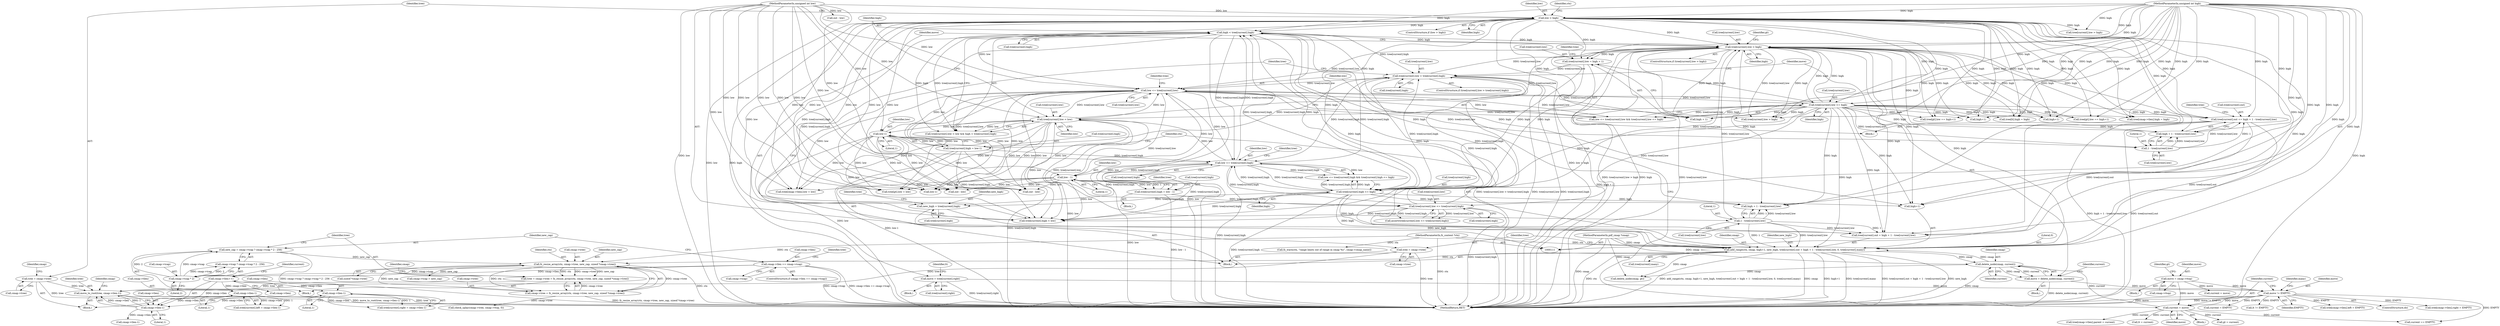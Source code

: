 digraph "0_ghostscript_f597300439e62f5e921f0d7b1e880b5c1a1f1607@API" {
"1000724" [label="(Call,move_to_root(tree, cmap->tlen-1))"];
"1000331" [label="(Call,tree = cmap->tree)"];
"1000585" [label="(Call,tree = cmap->tree = fz_resize_array(ctx, cmap->tree, new_cap, sizeof *cmap->tree))"];
"1000587" [label="(Call,cmap->tree = fz_resize_array(ctx, cmap->tree, new_cap, sizeof *cmap->tree))"];
"1000591" [label="(Call,fz_resize_array(ctx, cmap->tree, new_cap, sizeof *cmap->tree))"];
"1000303" [label="(Call,add_range(ctx, cmap, high+1, new_high, tree[current].out + high + 1 - tree[current].low, 0, tree[current].many))"];
"1000112" [label="(MethodParameterIn,fz_context *ctx)"];
"1000287" [label="(Call,new_high = tree[current].high)"];
"1000278" [label="(Call,high < tree[current].high)"];
"1000123" [label="(Call,low > high)"];
"1000114" [label="(MethodParameterIn,unsigned int low)"];
"1000115" [label="(MethodParameterIn,unsigned int high)"];
"1000337" [label="(Call,tree[current].low > high)"];
"1000208" [label="(Call,tree[current].low > tree[current].high)"];
"1000198" [label="(Call,tree[current].low = high + 1)"];
"1000175" [label="(Call,tree[current].low <= high)"];
"1000168" [label="(Call,low <= tree[current].low)"];
"1000300" [label="(Call,low-1)"];
"1000271" [label="(Call,tree[current].low < low)"];
"1000232" [label="(Call,low <= tree[current].high)"];
"1000257" [label="(Call,tree[current].low <= tree[current].high)"];
"1000247" [label="(Call,tree[current].high = low - 1)"];
"1000253" [label="(Call,low - 1)"];
"1000294" [label="(Call,tree[current].high = low-1)"];
"1000239" [label="(Call,tree[current].high <= high)"];
"1000318" [label="(Call,1 - tree[current].low)"];
"1000183" [label="(Call,tree[current].out += high + 1 - tree[current].low)"];
"1000191" [label="(Call,1 - tree[current].low)"];
"1000222" [label="(Call,delete_node(cmap, current))"];
"1000113" [label="(MethodParameterIn,pdf_cmap *cmap)"];
"1000163" [label="(Call,current = move)"];
"1000360" [label="(Call,move != EMPTY)"];
"1000220" [label="(Call,move = delete_node(cmap, current))"];
"1000350" [label="(Call,move = tree[current].right)"];
"1000145" [label="(Call,move = cmap->ttop)"];
"1000573" [label="(Call,new_cap = cmap->tcap ? cmap->tcap * 2 : 256)"];
"1000579" [label="(Call,cmap->tcap * 2)"];
"1000564" [label="(Call,cmap->tlen == cmap->tcap)"];
"1000134" [label="(Call,tree = cmap->tree)"];
"1000726" [label="(Call,cmap->tlen-1)"];
"1000698" [label="(Call,cmap->tlen-1)"];
"1000670" [label="(Call,cmap->tlen++)"];
"1000719" [label="(Call,cmap->tlen-1)"];
"1000224" [label="(Identifier,current)"];
"1000204" [label="(Call,high + 1)"];
"1000124" [label="(Identifier,low)"];
"1000226" [label="(Identifier,current)"];
"1000279" [label="(Identifier,high)"];
"1000277" [label="(Identifier,low)"];
"1000573" [label="(Call,new_cap = cmap->tcap ? cmap->tcap * 2 : 256)"];
"1000597" [label="(Call,sizeof *cmap->tree)"];
"1000544" [label="(Call,tree[gt].low = low)"];
"1000134" [label="(Call,tree = cmap->tree)"];
"1000727" [label="(Call,cmap->tlen)"];
"1000706" [label="(Call,tree[current].high < low)"];
"1000367" [label="(Call,current = move)"];
"1000685" [label="(Call,tree[current].low > high)"];
"1000406" [label="(Identifier,many)"];
"1000257" [label="(Call,tree[current].low <= tree[current].high)"];
"1000357" [label="(Call,lt = current)"];
"1000604" [label="(Identifier,cmap)"];
"1000272" [label="(Call,tree[current].low)"];
"1000442" [label="(Call,out - low)"];
"1000183" [label="(Call,tree[current].out += high + 1 - tree[current].low)"];
"1000127" [label="(Call,fz_warn(ctx, \"range limits out of range in cmap %s\", cmap->cmap_name))"];
"1000472" [label="(Call,high+1)"];
"1000201" [label="(Identifier,tree)"];
"1000302" [label="(Literal,1)"];
"1000233" [label="(Identifier,low)"];
"1000301" [label="(Identifier,low)"];
"1000135" [label="(Identifier,tree)"];
"1000675" [label="(Call,current == EMPTY)"];
"1000332" [label="(Identifier,tree)"];
"1000676" [label="(Identifier,current)"];
"1000260" [label="(Identifier,tree)"];
"1000519" [label="(Call,tree[gt].low == high+1)"];
"1000175" [label="(Call,tree[current].low <= high)"];
"1000371" [label="(Call,tree[current].low > high)"];
"1000362" [label="(Identifier,EMPTY)"];
"1000297" [label="(Identifier,tree)"];
"1000325" [label="(Literal,0)"];
"1000225" [label="(Call,current = EMPTY)"];
"1000246" [label="(Block,)"];
"1000181" [label="(Identifier,high)"];
"1000222" [label="(Call,delete_node(cmap, current))"];
"1000270" [label="(Call,tree[current].low < low && high < tree[current].high)"];
"1000316" [label="(Call,high + 1 - tree[current].low)"];
"1000199" [label="(Call,tree[current].low)"];
"1000165" [label="(Identifier,move)"];
"1000209" [label="(Call,tree[current].low)"];
"1000361" [label="(Identifier,move)"];
"1000258" [label="(Call,tree[current].low)"];
"1000596" [label="(Identifier,new_cap)"];
"1000336" [label="(ControlStructure,if (tree[current].low > high))"];
"1000564" [label="(Call,cmap->tlen == cmap->tcap)"];
"1000671" [label="(Call,cmap->tlen)"];
"1000592" [label="(Identifier,ctx)"];
"1000168" [label="(Call,low <= tree[current].low)"];
"1000123" [label="(Call,low > high)"];
"1000568" [label="(Call,cmap->tcap)"];
"1000152" [label="(Identifier,gt)"];
"1000253" [label="(Call,low - 1)"];
"1000115" [label="(MethodParameterIn,unsigned int high)"];
"1000565" [label="(Call,cmap->tlen)"];
"1000726" [label="(Call,cmap->tlen-1)"];
"1000119" [label="(Block,)"];
"1000333" [label="(Call,cmap->tree)"];
"1000198" [label="(Call,tree[current].low = high + 1)"];
"1000191" [label="(Call,1 - tree[current].low)"];
"1000699" [label="(Call,cmap->tlen)"];
"1000162" [label="(Block,)"];
"1000410" [label="(Call,lt != EMPTY)"];
"1000588" [label="(Call,cmap->tree)"];
"1000345" [label="(Call,gt = current)"];
"1000571" [label="(Block,)"];
"1000189" [label="(Call,high + 1 - tree[current].low)"];
"1000692" [label="(Call,tree[current].left = cmap->tlen-1)"];
"1000579" [label="(Call,cmap->tcap * 2)"];
"1000306" [label="(Call,high+1)"];
"1000326" [label="(Call,tree[current].many)"];
"1000733" [label="(Identifier,cmap)"];
"1000446" [label="(Call,tree[lt].high = high)"];
"1000242" [label="(Identifier,tree)"];
"1000742" [label="(Call,check_splay(cmap->tree, cmap->ttop, 0))"];
"1000245" [label="(Identifier,high)"];
"1000352" [label="(Call,tree[current].right)"];
"1000300" [label="(Call,low-1)"];
"1000303" [label="(Call,add_range(ctx, cmap, high+1, new_high, tree[current].out + high + 1 - tree[current].low, 0, tree[current].many))"];
"1000287" [label="(Call,new_high = tree[current].high)"];
"1000232" [label="(Call,low <= tree[current].high)"];
"1000350" [label="(Call,move = tree[current].right)"];
"1000713" [label="(Call,tree[current].right = cmap->tlen-1)"];
"1000305" [label="(Identifier,cmap)"];
"1000427" [label="(Call,low-1)"];
"1000634" [label="(Call,tree[cmap->tlen].parent = current)"];
"1000586" [label="(Identifier,tree)"];
"1000643" [label="(Call,tree[cmap->tlen].left = EMPTY)"];
"1000540" [label="(Call,out - low)"];
"1000169" [label="(Identifier,low)"];
"1000263" [label="(Call,tree[current].high)"];
"1000143" [label="(Block,)"];
"1000161" [label="(ControlStructure,do)"];
"1000254" [label="(Identifier,low)"];
"1000114" [label="(MethodParameterIn,unsigned int low)"];
"1000285" [label="(Block,)"];
"1000585" [label="(Call,tree = cmap->tree = fz_resize_array(ctx, cmap->tree, new_cap, sizeof *cmap->tree))"];
"1000719" [label="(Call,cmap->tlen-1)"];
"1000141" [label="(Identifier,cmap)"];
"1000184" [label="(Call,tree[current].out)"];
"1000309" [label="(Identifier,new_high)"];
"1000525" [label="(Call,high+1)"];
"1000343" [label="(Identifier,high)"];
"1000730" [label="(Literal,1)"];
"1000583" [label="(Literal,2)"];
"1000337" [label="(Call,tree[current].low > high)"];
"1000211" [label="(Identifier,tree)"];
"1000240" [label="(Call,tree[current].high)"];
"1000234" [label="(Call,tree[current].high)"];
"1000248" [label="(Call,tree[current].high)"];
"1000587" [label="(Call,cmap->tree = fz_resize_array(ctx, cmap->tree, new_cap, sizeof *cmap->tree))"];
"1000318" [label="(Call,1 - tree[current].low)"];
"1000176" [label="(Call,tree[current].low)"];
"1000170" [label="(Call,tree[current].low)"];
"1000146" [label="(Identifier,move)"];
"1000351" [label="(Identifier,move)"];
"1000112" [label="(MethodParameterIn,fz_context *ctx)"];
"1000346" [label="(Identifier,gt)"];
"1000502" [label="(Call,delete_node(cmap, gt))"];
"1000607" [label="(Call,tree[cmap->tlen].low = low)"];
"1000271" [label="(Call,tree[current].low < low)"];
"1000163" [label="(Call,current = move)"];
"1000349" [label="(Block,)"];
"1000223" [label="(Identifier,cmap)"];
"1000304" [label="(Identifier,ctx)"];
"1000122" [label="(ControlStructure,if (low > high))"];
"1000574" [label="(Identifier,new_cap)"];
"1000725" [label="(Identifier,tree)"];
"1000147" [label="(Call,cmap->ttop)"];
"1000563" [label="(ControlStructure,if (cmap->tlen == cmap->tcap))"];
"1000602" [label="(Call,cmap->tcap = new_cap)"];
"1000193" [label="(Call,tree[current].low)"];
"1000591" [label="(Call,fz_resize_array(ctx, cmap->tree, new_cap, sizeof *cmap->tree))"];
"1000207" [label="(ControlStructure,if (tree[current].low > tree[current].high))"];
"1000759" [label="(MethodReturn,RET)"];
"1000320" [label="(Call,tree[current].low)"];
"1000255" [label="(Literal,1)"];
"1000294" [label="(Call,tree[current].high = low-1)"];
"1000288" [label="(Identifier,new_high)"];
"1000338" [label="(Call,tree[current].low)"];
"1000580" [label="(Call,cmap->tcap)"];
"1000610" [label="(Identifier,tree)"];
"1000192" [label="(Literal,1)"];
"1000289" [label="(Call,tree[current].high)"];
"1000239" [label="(Call,tree[current].high <= high)"];
"1000575" [label="(Call,cmap->tcap ? cmap->tcap * 2 : 256)"];
"1000280" [label="(Call,tree[current].high)"];
"1000128" [label="(Identifier,ctx)"];
"1000670" [label="(Call,cmap->tlen++)"];
"1000220" [label="(Call,move = delete_node(cmap, current))"];
"1000724" [label="(Call,move_to_root(tree, cmap->tlen-1))"];
"1000295" [label="(Call,tree[current].high)"];
"1000125" [label="(Identifier,high)"];
"1000247" [label="(Call,tree[current].high = low - 1)"];
"1000723" [label="(Literal,1)"];
"1000182" [label="(Block,)"];
"1000164" [label="(Identifier,current)"];
"1000256" [label="(Call,assert(tree[current].low <= tree[current].high))"];
"1000219" [label="(Block,)"];
"1000145" [label="(Call,move = cmap->ttop)"];
"1000214" [label="(Call,tree[current].high)"];
"1000178" [label="(Identifier,tree)"];
"1000735" [label="(Call,cmap->tlen-1)"];
"1000487" [label="(Call,out - low)"];
"1000466" [label="(Call,tree[gt].low == high+1)"];
"1000593" [label="(Call,cmap->tree)"];
"1000616" [label="(Call,tree[cmap->tlen].high = high)"];
"1000221" [label="(Identifier,move)"];
"1000231" [label="(Call,low <= tree[current].high && tree[current].high <= high)"];
"1000358" [label="(Identifier,lt)"];
"1000331" [label="(Call,tree = cmap->tree)"];
"1000319" [label="(Literal,1)"];
"1000698" [label="(Call,cmap->tlen-1)"];
"1000113" [label="(MethodParameterIn,pdf_cmap *cmap)"];
"1000340" [label="(Identifier,tree)"];
"1000702" [label="(Literal,1)"];
"1000720" [label="(Call,cmap->tlen)"];
"1000360" [label="(Call,move != EMPTY)"];
"1000208" [label="(Call,tree[current].low > tree[current].high)"];
"1000278" [label="(Call,high < tree[current].high)"];
"1000167" [label="(Call,low <= tree[current].low && tree[current].low <= high)"];
"1000652" [label="(Call,tree[cmap->tlen].right = EMPTY)"];
"1000310" [label="(Call,tree[current].out + high + 1 - tree[current].low)"];
"1000136" [label="(Call,cmap->tree)"];
"1000724" -> "1000119"  [label="AST: "];
"1000724" -> "1000726"  [label="CFG: "];
"1000725" -> "1000724"  [label="AST: "];
"1000726" -> "1000724"  [label="AST: "];
"1000733" -> "1000724"  [label="CFG: "];
"1000724" -> "1000759"  [label="DDG: move_to_root(tree, cmap->tlen-1)"];
"1000724" -> "1000759"  [label="DDG: tree"];
"1000331" -> "1000724"  [label="DDG: tree"];
"1000585" -> "1000724"  [label="DDG: tree"];
"1000134" -> "1000724"  [label="DDG: tree"];
"1000726" -> "1000724"  [label="DDG: cmap->tlen"];
"1000726" -> "1000724"  [label="DDG: 1"];
"1000331" -> "1000285"  [label="AST: "];
"1000331" -> "1000333"  [label="CFG: "];
"1000332" -> "1000331"  [label="AST: "];
"1000333" -> "1000331"  [label="AST: "];
"1000340" -> "1000331"  [label="CFG: "];
"1000331" -> "1000759"  [label="DDG: tree"];
"1000585" -> "1000571"  [label="AST: "];
"1000585" -> "1000587"  [label="CFG: "];
"1000586" -> "1000585"  [label="AST: "];
"1000587" -> "1000585"  [label="AST: "];
"1000604" -> "1000585"  [label="CFG: "];
"1000587" -> "1000585"  [label="DDG: cmap->tree"];
"1000591" -> "1000585"  [label="DDG: ctx"];
"1000591" -> "1000585"  [label="DDG: cmap->tree"];
"1000591" -> "1000585"  [label="DDG: new_cap"];
"1000587" -> "1000591"  [label="CFG: "];
"1000588" -> "1000587"  [label="AST: "];
"1000591" -> "1000587"  [label="AST: "];
"1000587" -> "1000759"  [label="DDG: fz_resize_array(ctx, cmap->tree, new_cap, sizeof *cmap->tree)"];
"1000591" -> "1000587"  [label="DDG: ctx"];
"1000591" -> "1000587"  [label="DDG: cmap->tree"];
"1000591" -> "1000587"  [label="DDG: new_cap"];
"1000587" -> "1000742"  [label="DDG: cmap->tree"];
"1000591" -> "1000597"  [label="CFG: "];
"1000592" -> "1000591"  [label="AST: "];
"1000593" -> "1000591"  [label="AST: "];
"1000596" -> "1000591"  [label="AST: "];
"1000597" -> "1000591"  [label="AST: "];
"1000591" -> "1000759"  [label="DDG: ctx"];
"1000303" -> "1000591"  [label="DDG: ctx"];
"1000112" -> "1000591"  [label="DDG: ctx"];
"1000573" -> "1000591"  [label="DDG: new_cap"];
"1000591" -> "1000602"  [label="DDG: new_cap"];
"1000303" -> "1000285"  [label="AST: "];
"1000303" -> "1000326"  [label="CFG: "];
"1000304" -> "1000303"  [label="AST: "];
"1000305" -> "1000303"  [label="AST: "];
"1000306" -> "1000303"  [label="AST: "];
"1000309" -> "1000303"  [label="AST: "];
"1000310" -> "1000303"  [label="AST: "];
"1000325" -> "1000303"  [label="AST: "];
"1000326" -> "1000303"  [label="AST: "];
"1000332" -> "1000303"  [label="CFG: "];
"1000303" -> "1000759"  [label="DDG: tree[current].many"];
"1000303" -> "1000759"  [label="DDG: tree[current].out + high + 1 - tree[current].low"];
"1000303" -> "1000759"  [label="DDG: new_high"];
"1000303" -> "1000759"  [label="DDG: ctx"];
"1000303" -> "1000759"  [label="DDG: add_range(ctx, cmap, high+1, new_high, tree[current].out + high + 1 - tree[current].low, 0, tree[current].many)"];
"1000303" -> "1000759"  [label="DDG: cmap"];
"1000303" -> "1000759"  [label="DDG: high+1"];
"1000303" -> "1000222"  [label="DDG: cmap"];
"1000112" -> "1000303"  [label="DDG: ctx"];
"1000287" -> "1000303"  [label="DDG: new_high"];
"1000183" -> "1000303"  [label="DDG: tree[current].out"];
"1000115" -> "1000303"  [label="DDG: high"];
"1000123" -> "1000303"  [label="DDG: high"];
"1000337" -> "1000303"  [label="DDG: high"];
"1000175" -> "1000303"  [label="DDG: high"];
"1000278" -> "1000303"  [label="DDG: high"];
"1000239" -> "1000303"  [label="DDG: high"];
"1000318" -> "1000303"  [label="DDG: 1"];
"1000318" -> "1000303"  [label="DDG: tree[current].low"];
"1000222" -> "1000303"  [label="DDG: cmap"];
"1000113" -> "1000303"  [label="DDG: cmap"];
"1000303" -> "1000502"  [label="DDG: cmap"];
"1000112" -> "1000111"  [label="AST: "];
"1000112" -> "1000759"  [label="DDG: ctx"];
"1000112" -> "1000127"  [label="DDG: ctx"];
"1000287" -> "1000285"  [label="AST: "];
"1000287" -> "1000289"  [label="CFG: "];
"1000288" -> "1000287"  [label="AST: "];
"1000289" -> "1000287"  [label="AST: "];
"1000297" -> "1000287"  [label="CFG: "];
"1000278" -> "1000287"  [label="DDG: tree[current].high"];
"1000239" -> "1000287"  [label="DDG: tree[current].high"];
"1000232" -> "1000287"  [label="DDG: tree[current].high"];
"1000278" -> "1000270"  [label="AST: "];
"1000278" -> "1000280"  [label="CFG: "];
"1000279" -> "1000278"  [label="AST: "];
"1000280" -> "1000278"  [label="AST: "];
"1000270" -> "1000278"  [label="CFG: "];
"1000278" -> "1000759"  [label="DDG: tree[current].high"];
"1000278" -> "1000208"  [label="DDG: tree[current].high"];
"1000278" -> "1000232"  [label="DDG: tree[current].high"];
"1000278" -> "1000270"  [label="DDG: high"];
"1000278" -> "1000270"  [label="DDG: tree[current].high"];
"1000123" -> "1000278"  [label="DDG: high"];
"1000337" -> "1000278"  [label="DDG: high"];
"1000175" -> "1000278"  [label="DDG: high"];
"1000239" -> "1000278"  [label="DDG: high"];
"1000239" -> "1000278"  [label="DDG: tree[current].high"];
"1000115" -> "1000278"  [label="DDG: high"];
"1000232" -> "1000278"  [label="DDG: tree[current].high"];
"1000278" -> "1000306"  [label="DDG: high"];
"1000278" -> "1000310"  [label="DDG: high"];
"1000278" -> "1000316"  [label="DDG: high"];
"1000278" -> "1000337"  [label="DDG: high"];
"1000278" -> "1000706"  [label="DDG: tree[current].high"];
"1000123" -> "1000122"  [label="AST: "];
"1000123" -> "1000125"  [label="CFG: "];
"1000124" -> "1000123"  [label="AST: "];
"1000125" -> "1000123"  [label="AST: "];
"1000128" -> "1000123"  [label="CFG: "];
"1000135" -> "1000123"  [label="CFG: "];
"1000123" -> "1000759"  [label="DDG: high"];
"1000123" -> "1000759"  [label="DDG: low > high"];
"1000123" -> "1000759"  [label="DDG: low"];
"1000114" -> "1000123"  [label="DDG: low"];
"1000115" -> "1000123"  [label="DDG: high"];
"1000123" -> "1000168"  [label="DDG: low"];
"1000123" -> "1000175"  [label="DDG: high"];
"1000123" -> "1000183"  [label="DDG: high"];
"1000123" -> "1000189"  [label="DDG: high"];
"1000123" -> "1000198"  [label="DDG: high"];
"1000123" -> "1000204"  [label="DDG: high"];
"1000123" -> "1000239"  [label="DDG: high"];
"1000123" -> "1000306"  [label="DDG: high"];
"1000123" -> "1000310"  [label="DDG: high"];
"1000123" -> "1000316"  [label="DDG: high"];
"1000123" -> "1000337"  [label="DDG: high"];
"1000123" -> "1000371"  [label="DDG: high"];
"1000123" -> "1000427"  [label="DDG: low"];
"1000123" -> "1000446"  [label="DDG: high"];
"1000123" -> "1000466"  [label="DDG: high"];
"1000123" -> "1000472"  [label="DDG: high"];
"1000123" -> "1000487"  [label="DDG: low"];
"1000123" -> "1000519"  [label="DDG: high"];
"1000123" -> "1000525"  [label="DDG: high"];
"1000123" -> "1000540"  [label="DDG: low"];
"1000123" -> "1000544"  [label="DDG: low"];
"1000123" -> "1000607"  [label="DDG: low"];
"1000123" -> "1000616"  [label="DDG: high"];
"1000123" -> "1000685"  [label="DDG: high"];
"1000123" -> "1000706"  [label="DDG: low"];
"1000114" -> "1000111"  [label="AST: "];
"1000114" -> "1000759"  [label="DDG: low"];
"1000114" -> "1000168"  [label="DDG: low"];
"1000114" -> "1000232"  [label="DDG: low"];
"1000114" -> "1000253"  [label="DDG: low"];
"1000114" -> "1000271"  [label="DDG: low"];
"1000114" -> "1000300"  [label="DDG: low"];
"1000114" -> "1000427"  [label="DDG: low"];
"1000114" -> "1000442"  [label="DDG: low"];
"1000114" -> "1000487"  [label="DDG: low"];
"1000114" -> "1000540"  [label="DDG: low"];
"1000114" -> "1000544"  [label="DDG: low"];
"1000114" -> "1000607"  [label="DDG: low"];
"1000114" -> "1000706"  [label="DDG: low"];
"1000115" -> "1000111"  [label="AST: "];
"1000115" -> "1000759"  [label="DDG: high"];
"1000115" -> "1000175"  [label="DDG: high"];
"1000115" -> "1000183"  [label="DDG: high"];
"1000115" -> "1000189"  [label="DDG: high"];
"1000115" -> "1000198"  [label="DDG: high"];
"1000115" -> "1000204"  [label="DDG: high"];
"1000115" -> "1000239"  [label="DDG: high"];
"1000115" -> "1000306"  [label="DDG: high"];
"1000115" -> "1000310"  [label="DDG: high"];
"1000115" -> "1000316"  [label="DDG: high"];
"1000115" -> "1000337"  [label="DDG: high"];
"1000115" -> "1000371"  [label="DDG: high"];
"1000115" -> "1000446"  [label="DDG: high"];
"1000115" -> "1000466"  [label="DDG: high"];
"1000115" -> "1000472"  [label="DDG: high"];
"1000115" -> "1000519"  [label="DDG: high"];
"1000115" -> "1000525"  [label="DDG: high"];
"1000115" -> "1000616"  [label="DDG: high"];
"1000115" -> "1000685"  [label="DDG: high"];
"1000337" -> "1000336"  [label="AST: "];
"1000337" -> "1000343"  [label="CFG: "];
"1000338" -> "1000337"  [label="AST: "];
"1000343" -> "1000337"  [label="AST: "];
"1000346" -> "1000337"  [label="CFG: "];
"1000351" -> "1000337"  [label="CFG: "];
"1000337" -> "1000759"  [label="DDG: high"];
"1000337" -> "1000759"  [label="DDG: tree[current].low"];
"1000337" -> "1000759"  [label="DDG: tree[current].low > high"];
"1000337" -> "1000168"  [label="DDG: tree[current].low"];
"1000337" -> "1000175"  [label="DDG: high"];
"1000337" -> "1000183"  [label="DDG: high"];
"1000337" -> "1000189"  [label="DDG: high"];
"1000337" -> "1000198"  [label="DDG: high"];
"1000337" -> "1000204"  [label="DDG: high"];
"1000337" -> "1000239"  [label="DDG: high"];
"1000337" -> "1000306"  [label="DDG: high"];
"1000337" -> "1000310"  [label="DDG: high"];
"1000337" -> "1000316"  [label="DDG: high"];
"1000208" -> "1000337"  [label="DDG: tree[current].low"];
"1000257" -> "1000337"  [label="DDG: tree[current].low"];
"1000271" -> "1000337"  [label="DDG: tree[current].low"];
"1000318" -> "1000337"  [label="DDG: tree[current].low"];
"1000175" -> "1000337"  [label="DDG: high"];
"1000239" -> "1000337"  [label="DDG: high"];
"1000337" -> "1000446"  [label="DDG: high"];
"1000337" -> "1000466"  [label="DDG: high"];
"1000337" -> "1000472"  [label="DDG: high"];
"1000337" -> "1000519"  [label="DDG: high"];
"1000337" -> "1000525"  [label="DDG: high"];
"1000337" -> "1000616"  [label="DDG: high"];
"1000337" -> "1000685"  [label="DDG: tree[current].low"];
"1000337" -> "1000685"  [label="DDG: high"];
"1000208" -> "1000207"  [label="AST: "];
"1000208" -> "1000214"  [label="CFG: "];
"1000209" -> "1000208"  [label="AST: "];
"1000214" -> "1000208"  [label="AST: "];
"1000221" -> "1000208"  [label="CFG: "];
"1000340" -> "1000208"  [label="CFG: "];
"1000208" -> "1000759"  [label="DDG: tree[current].low"];
"1000208" -> "1000759"  [label="DDG: tree[current].high"];
"1000208" -> "1000759"  [label="DDG: tree[current].low > tree[current].high"];
"1000208" -> "1000168"  [label="DDG: tree[current].low"];
"1000198" -> "1000208"  [label="DDG: tree[current].low"];
"1000257" -> "1000208"  [label="DDG: tree[current].high"];
"1000294" -> "1000208"  [label="DDG: tree[current].high"];
"1000232" -> "1000208"  [label="DDG: tree[current].high"];
"1000239" -> "1000208"  [label="DDG: tree[current].high"];
"1000208" -> "1000232"  [label="DDG: tree[current].high"];
"1000208" -> "1000685"  [label="DDG: tree[current].low"];
"1000208" -> "1000706"  [label="DDG: tree[current].high"];
"1000198" -> "1000182"  [label="AST: "];
"1000198" -> "1000204"  [label="CFG: "];
"1000199" -> "1000198"  [label="AST: "];
"1000204" -> "1000198"  [label="AST: "];
"1000211" -> "1000198"  [label="CFG: "];
"1000198" -> "1000759"  [label="DDG: high + 1"];
"1000175" -> "1000198"  [label="DDG: high"];
"1000175" -> "1000167"  [label="AST: "];
"1000175" -> "1000181"  [label="CFG: "];
"1000176" -> "1000175"  [label="AST: "];
"1000181" -> "1000175"  [label="AST: "];
"1000167" -> "1000175"  [label="CFG: "];
"1000175" -> "1000167"  [label="DDG: tree[current].low"];
"1000175" -> "1000167"  [label="DDG: high"];
"1000168" -> "1000175"  [label="DDG: tree[current].low"];
"1000175" -> "1000183"  [label="DDG: high"];
"1000175" -> "1000189"  [label="DDG: high"];
"1000175" -> "1000191"  [label="DDG: tree[current].low"];
"1000175" -> "1000204"  [label="DDG: high"];
"1000175" -> "1000239"  [label="DDG: high"];
"1000175" -> "1000257"  [label="DDG: tree[current].low"];
"1000175" -> "1000271"  [label="DDG: tree[current].low"];
"1000175" -> "1000306"  [label="DDG: high"];
"1000175" -> "1000310"  [label="DDG: high"];
"1000175" -> "1000316"  [label="DDG: high"];
"1000175" -> "1000446"  [label="DDG: high"];
"1000175" -> "1000466"  [label="DDG: high"];
"1000175" -> "1000472"  [label="DDG: high"];
"1000175" -> "1000519"  [label="DDG: high"];
"1000175" -> "1000525"  [label="DDG: high"];
"1000175" -> "1000616"  [label="DDG: high"];
"1000175" -> "1000685"  [label="DDG: high"];
"1000168" -> "1000167"  [label="AST: "];
"1000168" -> "1000170"  [label="CFG: "];
"1000169" -> "1000168"  [label="AST: "];
"1000170" -> "1000168"  [label="AST: "];
"1000178" -> "1000168"  [label="CFG: "];
"1000167" -> "1000168"  [label="CFG: "];
"1000168" -> "1000759"  [label="DDG: low"];
"1000168" -> "1000167"  [label="DDG: low"];
"1000168" -> "1000167"  [label="DDG: tree[current].low"];
"1000300" -> "1000168"  [label="DDG: low"];
"1000271" -> "1000168"  [label="DDG: low"];
"1000253" -> "1000168"  [label="DDG: low"];
"1000168" -> "1000191"  [label="DDG: tree[current].low"];
"1000168" -> "1000232"  [label="DDG: low"];
"1000168" -> "1000257"  [label="DDG: tree[current].low"];
"1000168" -> "1000271"  [label="DDG: tree[current].low"];
"1000168" -> "1000427"  [label="DDG: low"];
"1000168" -> "1000487"  [label="DDG: low"];
"1000168" -> "1000540"  [label="DDG: low"];
"1000168" -> "1000544"  [label="DDG: low"];
"1000168" -> "1000607"  [label="DDG: low"];
"1000168" -> "1000706"  [label="DDG: low"];
"1000300" -> "1000294"  [label="AST: "];
"1000300" -> "1000302"  [label="CFG: "];
"1000301" -> "1000300"  [label="AST: "];
"1000302" -> "1000300"  [label="AST: "];
"1000294" -> "1000300"  [label="CFG: "];
"1000300" -> "1000759"  [label="DDG: low"];
"1000300" -> "1000294"  [label="DDG: low"];
"1000300" -> "1000294"  [label="DDG: 1"];
"1000271" -> "1000300"  [label="DDG: low"];
"1000300" -> "1000427"  [label="DDG: low"];
"1000300" -> "1000487"  [label="DDG: low"];
"1000300" -> "1000540"  [label="DDG: low"];
"1000300" -> "1000544"  [label="DDG: low"];
"1000300" -> "1000607"  [label="DDG: low"];
"1000300" -> "1000706"  [label="DDG: low"];
"1000271" -> "1000270"  [label="AST: "];
"1000271" -> "1000277"  [label="CFG: "];
"1000272" -> "1000271"  [label="AST: "];
"1000277" -> "1000271"  [label="AST: "];
"1000279" -> "1000271"  [label="CFG: "];
"1000270" -> "1000271"  [label="CFG: "];
"1000271" -> "1000759"  [label="DDG: low"];
"1000271" -> "1000270"  [label="DDG: tree[current].low"];
"1000271" -> "1000270"  [label="DDG: low"];
"1000232" -> "1000271"  [label="DDG: low"];
"1000271" -> "1000318"  [label="DDG: tree[current].low"];
"1000271" -> "1000427"  [label="DDG: low"];
"1000271" -> "1000487"  [label="DDG: low"];
"1000271" -> "1000540"  [label="DDG: low"];
"1000271" -> "1000544"  [label="DDG: low"];
"1000271" -> "1000607"  [label="DDG: low"];
"1000271" -> "1000706"  [label="DDG: low"];
"1000232" -> "1000231"  [label="AST: "];
"1000232" -> "1000234"  [label="CFG: "];
"1000233" -> "1000232"  [label="AST: "];
"1000234" -> "1000232"  [label="AST: "];
"1000242" -> "1000232"  [label="CFG: "];
"1000231" -> "1000232"  [label="CFG: "];
"1000232" -> "1000759"  [label="DDG: tree[current].high"];
"1000232" -> "1000231"  [label="DDG: low"];
"1000232" -> "1000231"  [label="DDG: tree[current].high"];
"1000257" -> "1000232"  [label="DDG: tree[current].high"];
"1000294" -> "1000232"  [label="DDG: tree[current].high"];
"1000239" -> "1000232"  [label="DDG: tree[current].high"];
"1000232" -> "1000239"  [label="DDG: tree[current].high"];
"1000232" -> "1000253"  [label="DDG: low"];
"1000232" -> "1000706"  [label="DDG: tree[current].high"];
"1000257" -> "1000256"  [label="AST: "];
"1000257" -> "1000263"  [label="CFG: "];
"1000258" -> "1000257"  [label="AST: "];
"1000263" -> "1000257"  [label="AST: "];
"1000256" -> "1000257"  [label="CFG: "];
"1000257" -> "1000759"  [label="DDG: tree[current].high"];
"1000257" -> "1000256"  [label="DDG: tree[current].low"];
"1000257" -> "1000256"  [label="DDG: tree[current].high"];
"1000247" -> "1000257"  [label="DDG: tree[current].high"];
"1000257" -> "1000706"  [label="DDG: tree[current].high"];
"1000247" -> "1000246"  [label="AST: "];
"1000247" -> "1000253"  [label="CFG: "];
"1000248" -> "1000247"  [label="AST: "];
"1000253" -> "1000247"  [label="AST: "];
"1000260" -> "1000247"  [label="CFG: "];
"1000247" -> "1000759"  [label="DDG: low - 1"];
"1000253" -> "1000247"  [label="DDG: low"];
"1000253" -> "1000247"  [label="DDG: 1"];
"1000253" -> "1000255"  [label="CFG: "];
"1000254" -> "1000253"  [label="AST: "];
"1000255" -> "1000253"  [label="AST: "];
"1000253" -> "1000759"  [label="DDG: low"];
"1000253" -> "1000427"  [label="DDG: low"];
"1000253" -> "1000487"  [label="DDG: low"];
"1000253" -> "1000540"  [label="DDG: low"];
"1000253" -> "1000544"  [label="DDG: low"];
"1000253" -> "1000607"  [label="DDG: low"];
"1000253" -> "1000706"  [label="DDG: low"];
"1000294" -> "1000285"  [label="AST: "];
"1000295" -> "1000294"  [label="AST: "];
"1000304" -> "1000294"  [label="CFG: "];
"1000294" -> "1000759"  [label="DDG: low-1"];
"1000294" -> "1000759"  [label="DDG: tree[current].high"];
"1000294" -> "1000706"  [label="DDG: tree[current].high"];
"1000239" -> "1000231"  [label="AST: "];
"1000239" -> "1000245"  [label="CFG: "];
"1000240" -> "1000239"  [label="AST: "];
"1000245" -> "1000239"  [label="AST: "];
"1000231" -> "1000239"  [label="CFG: "];
"1000239" -> "1000759"  [label="DDG: tree[current].high"];
"1000239" -> "1000231"  [label="DDG: tree[current].high"];
"1000239" -> "1000231"  [label="DDG: high"];
"1000239" -> "1000306"  [label="DDG: high"];
"1000239" -> "1000310"  [label="DDG: high"];
"1000239" -> "1000316"  [label="DDG: high"];
"1000239" -> "1000706"  [label="DDG: tree[current].high"];
"1000318" -> "1000316"  [label="AST: "];
"1000318" -> "1000320"  [label="CFG: "];
"1000319" -> "1000318"  [label="AST: "];
"1000320" -> "1000318"  [label="AST: "];
"1000316" -> "1000318"  [label="CFG: "];
"1000318" -> "1000310"  [label="DDG: 1"];
"1000318" -> "1000310"  [label="DDG: tree[current].low"];
"1000318" -> "1000316"  [label="DDG: 1"];
"1000318" -> "1000316"  [label="DDG: tree[current].low"];
"1000183" -> "1000182"  [label="AST: "];
"1000183" -> "1000189"  [label="CFG: "];
"1000184" -> "1000183"  [label="AST: "];
"1000189" -> "1000183"  [label="AST: "];
"1000201" -> "1000183"  [label="CFG: "];
"1000183" -> "1000759"  [label="DDG: high + 1 - tree[current].low"];
"1000183" -> "1000759"  [label="DDG: tree[current].out"];
"1000191" -> "1000183"  [label="DDG: 1"];
"1000191" -> "1000183"  [label="DDG: tree[current].low"];
"1000183" -> "1000310"  [label="DDG: tree[current].out"];
"1000191" -> "1000189"  [label="AST: "];
"1000191" -> "1000193"  [label="CFG: "];
"1000192" -> "1000191"  [label="AST: "];
"1000193" -> "1000191"  [label="AST: "];
"1000189" -> "1000191"  [label="CFG: "];
"1000191" -> "1000189"  [label="DDG: 1"];
"1000191" -> "1000189"  [label="DDG: tree[current].low"];
"1000222" -> "1000220"  [label="AST: "];
"1000222" -> "1000224"  [label="CFG: "];
"1000223" -> "1000222"  [label="AST: "];
"1000224" -> "1000222"  [label="AST: "];
"1000220" -> "1000222"  [label="CFG: "];
"1000222" -> "1000759"  [label="DDG: cmap"];
"1000222" -> "1000220"  [label="DDG: cmap"];
"1000222" -> "1000220"  [label="DDG: current"];
"1000113" -> "1000222"  [label="DDG: cmap"];
"1000163" -> "1000222"  [label="DDG: current"];
"1000222" -> "1000502"  [label="DDG: cmap"];
"1000113" -> "1000111"  [label="AST: "];
"1000113" -> "1000759"  [label="DDG: cmap"];
"1000113" -> "1000502"  [label="DDG: cmap"];
"1000163" -> "1000162"  [label="AST: "];
"1000163" -> "1000165"  [label="CFG: "];
"1000164" -> "1000163"  [label="AST: "];
"1000165" -> "1000163"  [label="AST: "];
"1000169" -> "1000163"  [label="CFG: "];
"1000360" -> "1000163"  [label="DDG: move"];
"1000145" -> "1000163"  [label="DDG: move"];
"1000163" -> "1000345"  [label="DDG: current"];
"1000163" -> "1000357"  [label="DDG: current"];
"1000163" -> "1000634"  [label="DDG: current"];
"1000163" -> "1000675"  [label="DDG: current"];
"1000360" -> "1000161"  [label="AST: "];
"1000360" -> "1000362"  [label="CFG: "];
"1000361" -> "1000360"  [label="AST: "];
"1000362" -> "1000360"  [label="AST: "];
"1000164" -> "1000360"  [label="CFG: "];
"1000406" -> "1000360"  [label="CFG: "];
"1000360" -> "1000759"  [label="DDG: move"];
"1000360" -> "1000759"  [label="DDG: move != EMPTY"];
"1000360" -> "1000225"  [label="DDG: EMPTY"];
"1000220" -> "1000360"  [label="DDG: move"];
"1000350" -> "1000360"  [label="DDG: move"];
"1000145" -> "1000360"  [label="DDG: move"];
"1000360" -> "1000410"  [label="DDG: EMPTY"];
"1000360" -> "1000643"  [label="DDG: EMPTY"];
"1000360" -> "1000652"  [label="DDG: EMPTY"];
"1000360" -> "1000675"  [label="DDG: EMPTY"];
"1000220" -> "1000219"  [label="AST: "];
"1000221" -> "1000220"  [label="AST: "];
"1000226" -> "1000220"  [label="CFG: "];
"1000220" -> "1000759"  [label="DDG: delete_node(cmap, current)"];
"1000350" -> "1000349"  [label="AST: "];
"1000350" -> "1000352"  [label="CFG: "];
"1000351" -> "1000350"  [label="AST: "];
"1000352" -> "1000350"  [label="AST: "];
"1000358" -> "1000350"  [label="CFG: "];
"1000350" -> "1000759"  [label="DDG: tree[current].right"];
"1000145" -> "1000143"  [label="AST: "];
"1000145" -> "1000147"  [label="CFG: "];
"1000146" -> "1000145"  [label="AST: "];
"1000147" -> "1000145"  [label="AST: "];
"1000152" -> "1000145"  [label="CFG: "];
"1000145" -> "1000367"  [label="DDG: move"];
"1000573" -> "1000571"  [label="AST: "];
"1000573" -> "1000575"  [label="CFG: "];
"1000574" -> "1000573"  [label="AST: "];
"1000575" -> "1000573"  [label="AST: "];
"1000586" -> "1000573"  [label="CFG: "];
"1000573" -> "1000759"  [label="DDG: cmap->tcap ? cmap->tcap * 2 : 256"];
"1000579" -> "1000573"  [label="DDG: cmap->tcap"];
"1000579" -> "1000573"  [label="DDG: 2"];
"1000579" -> "1000575"  [label="AST: "];
"1000579" -> "1000583"  [label="CFG: "];
"1000580" -> "1000579"  [label="AST: "];
"1000583" -> "1000579"  [label="AST: "];
"1000575" -> "1000579"  [label="CFG: "];
"1000579" -> "1000575"  [label="DDG: cmap->tcap"];
"1000579" -> "1000575"  [label="DDG: 2"];
"1000564" -> "1000579"  [label="DDG: cmap->tcap"];
"1000564" -> "1000563"  [label="AST: "];
"1000564" -> "1000568"  [label="CFG: "];
"1000565" -> "1000564"  [label="AST: "];
"1000568" -> "1000564"  [label="AST: "];
"1000574" -> "1000564"  [label="CFG: "];
"1000610" -> "1000564"  [label="CFG: "];
"1000564" -> "1000759"  [label="DDG: cmap->tcap"];
"1000564" -> "1000759"  [label="DDG: cmap->tlen == cmap->tcap"];
"1000564" -> "1000670"  [label="DDG: cmap->tlen"];
"1000134" -> "1000119"  [label="AST: "];
"1000134" -> "1000136"  [label="CFG: "];
"1000135" -> "1000134"  [label="AST: "];
"1000136" -> "1000134"  [label="AST: "];
"1000141" -> "1000134"  [label="CFG: "];
"1000134" -> "1000759"  [label="DDG: tree"];
"1000726" -> "1000730"  [label="CFG: "];
"1000727" -> "1000726"  [label="AST: "];
"1000730" -> "1000726"  [label="AST: "];
"1000698" -> "1000726"  [label="DDG: cmap->tlen"];
"1000670" -> "1000726"  [label="DDG: cmap->tlen"];
"1000719" -> "1000726"  [label="DDG: cmap->tlen"];
"1000726" -> "1000735"  [label="DDG: cmap->tlen"];
"1000698" -> "1000692"  [label="AST: "];
"1000698" -> "1000702"  [label="CFG: "];
"1000699" -> "1000698"  [label="AST: "];
"1000702" -> "1000698"  [label="AST: "];
"1000692" -> "1000698"  [label="CFG: "];
"1000698" -> "1000692"  [label="DDG: cmap->tlen"];
"1000698" -> "1000692"  [label="DDG: 1"];
"1000670" -> "1000698"  [label="DDG: cmap->tlen"];
"1000670" -> "1000119"  [label="AST: "];
"1000670" -> "1000671"  [label="CFG: "];
"1000671" -> "1000670"  [label="AST: "];
"1000676" -> "1000670"  [label="CFG: "];
"1000670" -> "1000719"  [label="DDG: cmap->tlen"];
"1000719" -> "1000713"  [label="AST: "];
"1000719" -> "1000723"  [label="CFG: "];
"1000720" -> "1000719"  [label="AST: "];
"1000723" -> "1000719"  [label="AST: "];
"1000713" -> "1000719"  [label="CFG: "];
"1000719" -> "1000713"  [label="DDG: cmap->tlen"];
"1000719" -> "1000713"  [label="DDG: 1"];
}

